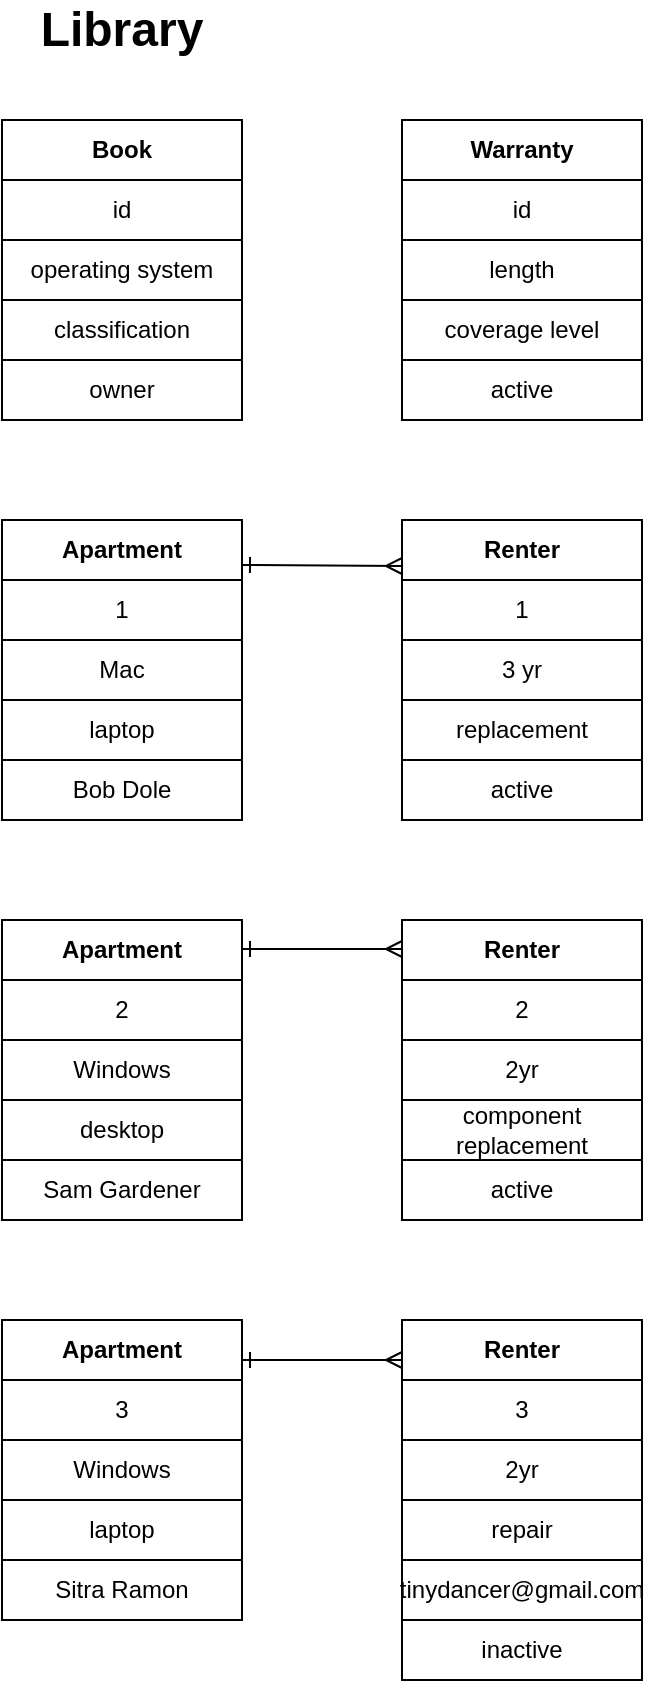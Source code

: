 <mxfile>
    <diagram id="i4qwd7BM1C6YDnZz90gk" name="Page-1">
        <mxGraphModel dx="545" dy="673" grid="1" gridSize="10" guides="1" tooltips="1" connect="1" arrows="1" fold="1" page="1" pageScale="1" pageWidth="850" pageHeight="1100" math="0" shadow="0">
            <root>
                <mxCell id="0"/>
                <mxCell id="1" parent="0"/>
                <mxCell id="10" value="&lt;b&gt;Book&lt;/b&gt;" style="rounded=0;whiteSpace=wrap;html=1;" parent="1" vertex="1">
                    <mxGeometry x="40" y="80" width="120" height="30" as="geometry"/>
                </mxCell>
                <mxCell id="11" value="id" style="rounded=0;whiteSpace=wrap;html=1;" parent="1" vertex="1">
                    <mxGeometry x="40" y="110" width="120" height="30" as="geometry"/>
                </mxCell>
                <mxCell id="12" value="operating system" style="rounded=0;whiteSpace=wrap;html=1;" parent="1" vertex="1">
                    <mxGeometry x="40" y="140" width="120" height="30" as="geometry"/>
                </mxCell>
                <mxCell id="13" value="classification" style="rounded=0;whiteSpace=wrap;html=1;" parent="1" vertex="1">
                    <mxGeometry x="40" y="170" width="120" height="30" as="geometry"/>
                </mxCell>
                <mxCell id="14" value="owner" style="rounded=0;whiteSpace=wrap;html=1;" parent="1" vertex="1">
                    <mxGeometry x="40" y="200" width="120" height="30" as="geometry"/>
                </mxCell>
                <mxCell id="15" value="Warranty" style="rounded=0;whiteSpace=wrap;html=1;fontStyle=1" parent="1" vertex="1">
                    <mxGeometry x="240" y="80" width="120" height="30" as="geometry"/>
                </mxCell>
                <mxCell id="16" value="id" style="rounded=0;whiteSpace=wrap;html=1;" parent="1" vertex="1">
                    <mxGeometry x="240" y="110" width="120" height="30" as="geometry"/>
                </mxCell>
                <mxCell id="17" value="length" style="rounded=0;whiteSpace=wrap;html=1;" parent="1" vertex="1">
                    <mxGeometry x="240" y="140" width="120" height="30" as="geometry"/>
                </mxCell>
                <mxCell id="18" value="coverage level" style="rounded=0;whiteSpace=wrap;html=1;" parent="1" vertex="1">
                    <mxGeometry x="240" y="170" width="120" height="30" as="geometry"/>
                </mxCell>
                <mxCell id="19" value="active" style="rounded=0;whiteSpace=wrap;html=1;" parent="1" vertex="1">
                    <mxGeometry x="240" y="200" width="120" height="30" as="geometry"/>
                </mxCell>
                <mxCell id="21" value="&lt;b&gt;Apartment&lt;/b&gt;" style="rounded=0;whiteSpace=wrap;html=1;" parent="1" vertex="1">
                    <mxGeometry x="40" y="280" width="120" height="30" as="geometry"/>
                </mxCell>
                <mxCell id="22" value="1" style="rounded=0;whiteSpace=wrap;html=1;" parent="1" vertex="1">
                    <mxGeometry x="40" y="310" width="120" height="30" as="geometry"/>
                </mxCell>
                <mxCell id="23" value="Mac" style="rounded=0;whiteSpace=wrap;html=1;" parent="1" vertex="1">
                    <mxGeometry x="40" y="340" width="120" height="30" as="geometry"/>
                </mxCell>
                <mxCell id="24" value="laptop" style="rounded=0;whiteSpace=wrap;html=1;" parent="1" vertex="1">
                    <mxGeometry x="40" y="370" width="120" height="30" as="geometry"/>
                </mxCell>
                <mxCell id="25" value="Bob Dole" style="rounded=0;whiteSpace=wrap;html=1;" parent="1" vertex="1">
                    <mxGeometry x="40" y="400" width="120" height="30" as="geometry"/>
                </mxCell>
                <mxCell id="26" value="Renter" style="rounded=0;whiteSpace=wrap;html=1;fontStyle=1" parent="1" vertex="1">
                    <mxGeometry x="240" y="280" width="120" height="30" as="geometry"/>
                </mxCell>
                <mxCell id="27" value="1" style="rounded=0;whiteSpace=wrap;html=1;" parent="1" vertex="1">
                    <mxGeometry x="240" y="310" width="120" height="30" as="geometry"/>
                </mxCell>
                <mxCell id="28" value="3 yr" style="rounded=0;whiteSpace=wrap;html=1;" parent="1" vertex="1">
                    <mxGeometry x="240" y="340" width="120" height="30" as="geometry"/>
                </mxCell>
                <mxCell id="29" value="replacement" style="rounded=0;whiteSpace=wrap;html=1;" parent="1" vertex="1">
                    <mxGeometry x="240" y="370" width="120" height="30" as="geometry"/>
                </mxCell>
                <mxCell id="30" value="active" style="rounded=0;whiteSpace=wrap;html=1;" parent="1" vertex="1">
                    <mxGeometry x="240" y="400" width="120" height="30" as="geometry"/>
                </mxCell>
                <mxCell id="32" value="Renter" style="rounded=0;whiteSpace=wrap;html=1;fontStyle=1" parent="1" vertex="1">
                    <mxGeometry x="240" y="480" width="120" height="30" as="geometry"/>
                </mxCell>
                <mxCell id="33" value="2" style="rounded=0;whiteSpace=wrap;html=1;" parent="1" vertex="1">
                    <mxGeometry x="240" y="510" width="120" height="30" as="geometry"/>
                </mxCell>
                <mxCell id="34" value="2yr" style="rounded=0;whiteSpace=wrap;html=1;" parent="1" vertex="1">
                    <mxGeometry x="240" y="540" width="120" height="30" as="geometry"/>
                </mxCell>
                <mxCell id="35" value="component replacement" style="rounded=0;whiteSpace=wrap;html=1;" parent="1" vertex="1">
                    <mxGeometry x="240" y="570" width="120" height="30" as="geometry"/>
                </mxCell>
                <mxCell id="36" value="active" style="rounded=0;whiteSpace=wrap;html=1;" parent="1" vertex="1">
                    <mxGeometry x="240" y="600" width="120" height="30" as="geometry"/>
                </mxCell>
                <mxCell id="38" value="Renter" style="rounded=0;whiteSpace=wrap;html=1;fontStyle=1" parent="1" vertex="1">
                    <mxGeometry x="240" y="680" width="120" height="30" as="geometry"/>
                </mxCell>
                <mxCell id="39" value="3" style="rounded=0;whiteSpace=wrap;html=1;" parent="1" vertex="1">
                    <mxGeometry x="240" y="710" width="120" height="30" as="geometry"/>
                </mxCell>
                <mxCell id="40" value="2yr" style="rounded=0;whiteSpace=wrap;html=1;" parent="1" vertex="1">
                    <mxGeometry x="240" y="740" width="120" height="30" as="geometry"/>
                </mxCell>
                <mxCell id="41" value="repair" style="rounded=0;whiteSpace=wrap;html=1;" parent="1" vertex="1">
                    <mxGeometry x="240" y="770" width="120" height="30" as="geometry"/>
                </mxCell>
                <mxCell id="42" value="tinydancer@gmail.com" style="rounded=0;whiteSpace=wrap;html=1;" parent="1" vertex="1">
                    <mxGeometry x="240" y="800" width="120" height="30" as="geometry"/>
                </mxCell>
                <mxCell id="43" value="inactive" style="rounded=0;whiteSpace=wrap;html=1;" parent="1" vertex="1">
                    <mxGeometry x="240" y="830" width="120" height="30" as="geometry"/>
                </mxCell>
                <mxCell id="44" value="&lt;b&gt;Apartment&lt;/b&gt;" style="rounded=0;whiteSpace=wrap;html=1;" parent="1" vertex="1">
                    <mxGeometry x="40" y="480" width="120" height="30" as="geometry"/>
                </mxCell>
                <mxCell id="45" value="2" style="rounded=0;whiteSpace=wrap;html=1;" parent="1" vertex="1">
                    <mxGeometry x="40" y="510" width="120" height="30" as="geometry"/>
                </mxCell>
                <mxCell id="46" value="Windows" style="rounded=0;whiteSpace=wrap;html=1;" parent="1" vertex="1">
                    <mxGeometry x="40" y="540" width="120" height="30" as="geometry"/>
                </mxCell>
                <mxCell id="47" value="desktop" style="rounded=0;whiteSpace=wrap;html=1;" parent="1" vertex="1">
                    <mxGeometry x="40" y="570" width="120" height="30" as="geometry"/>
                </mxCell>
                <mxCell id="48" value="Sam Gardener" style="rounded=0;whiteSpace=wrap;html=1;" parent="1" vertex="1">
                    <mxGeometry x="40" y="600" width="120" height="30" as="geometry"/>
                </mxCell>
                <mxCell id="49" value="&lt;b&gt;Apartment&lt;/b&gt;" style="rounded=0;whiteSpace=wrap;html=1;" parent="1" vertex="1">
                    <mxGeometry x="40" y="680" width="120" height="30" as="geometry"/>
                </mxCell>
                <mxCell id="50" value="3" style="rounded=0;whiteSpace=wrap;html=1;" parent="1" vertex="1">
                    <mxGeometry x="40" y="710" width="120" height="30" as="geometry"/>
                </mxCell>
                <mxCell id="51" value="Windows" style="rounded=0;whiteSpace=wrap;html=1;" parent="1" vertex="1">
                    <mxGeometry x="40" y="740" width="120" height="30" as="geometry"/>
                </mxCell>
                <mxCell id="52" value="laptop" style="rounded=0;whiteSpace=wrap;html=1;" parent="1" vertex="1">
                    <mxGeometry x="40" y="770" width="120" height="30" as="geometry"/>
                </mxCell>
                <mxCell id="53" value="Sitra Ramon" style="rounded=0;whiteSpace=wrap;html=1;" parent="1" vertex="1">
                    <mxGeometry x="40" y="800" width="120" height="30" as="geometry"/>
                </mxCell>
                <mxCell id="60" value="" style="endArrow=ERmany;startArrow=ERone;html=1;exitX=1;exitY=0.75;exitDx=0;exitDy=0;endFill=0;startFill=0;" parent="1" source="21" edge="1">
                    <mxGeometry width="50" height="50" relative="1" as="geometry">
                        <mxPoint x="180" y="350" as="sourcePoint"/>
                        <mxPoint x="240" y="303" as="targetPoint"/>
                    </mxGeometry>
                </mxCell>
                <mxCell id="61" value="" style="endArrow=ERmany;startArrow=ERone;html=1;entryX=0;entryY=0.75;entryDx=0;entryDy=0;exitX=1;exitY=0.75;exitDx=0;exitDy=0;endFill=0;startFill=0;" parent="1" edge="1">
                    <mxGeometry width="50" height="50" relative="1" as="geometry">
                        <mxPoint x="160" y="494.5" as="sourcePoint"/>
                        <mxPoint x="240" y="494.5" as="targetPoint"/>
                    </mxGeometry>
                </mxCell>
                <mxCell id="62" value="" style="endArrow=ERmany;startArrow=ERone;html=1;entryX=0;entryY=0.75;entryDx=0;entryDy=0;exitX=1;exitY=0.75;exitDx=0;exitDy=0;endFill=0;startFill=0;" parent="1" edge="1">
                    <mxGeometry width="50" height="50" relative="1" as="geometry">
                        <mxPoint x="160" y="700" as="sourcePoint"/>
                        <mxPoint x="240" y="700" as="targetPoint"/>
                    </mxGeometry>
                </mxCell>
                <mxCell id="63" value="Library" style="text;html=1;strokeColor=none;fillColor=none;align=center;verticalAlign=middle;whiteSpace=wrap;rounded=0;fontStyle=1;fontSize=24;" parent="1" vertex="1">
                    <mxGeometry x="70" y="20" width="60" height="30" as="geometry"/>
                </mxCell>
            </root>
        </mxGraphModel>
    </diagram>
</mxfile>
